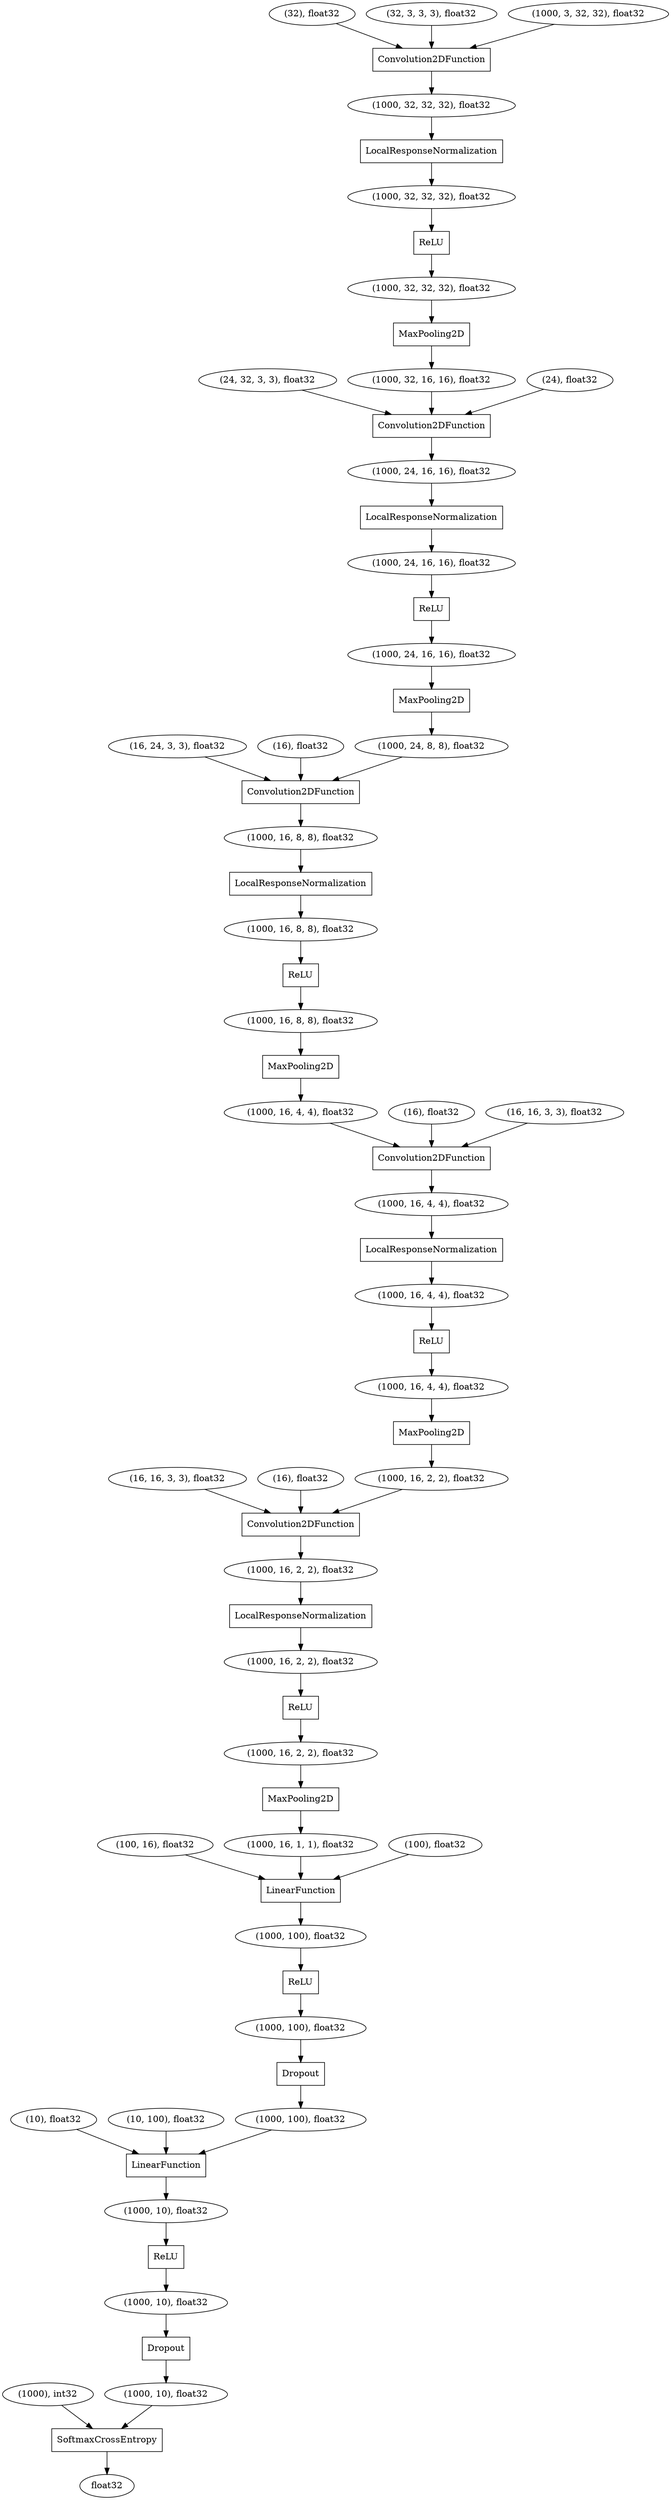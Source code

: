 digraph graphname{140419866703888 [shape="box",label="LinearFunction"];140419866703952 [shape="oval",label="(1000, 10), float32"];140419867304784 [shape="oval",label="(24, 32, 3, 3), float32"];140419866528784 [shape="oval",label="(1000, 16, 8, 8), float32"];140419866704016 [shape="box",label="ReLU"];140419866527568 [shape="box",label="Convolution2DFunction"];140419866527952 [shape="box",label="ReLU"];140419869363920 [shape="box",label="LocalResponseNormalization"];140419868981392 [shape="box",label="MaxPooling2D"];140419866704144 [shape="oval",label="(1000, 10), float32"];140419866263888 [shape="oval",label="(16, 16, 3, 3), float32"];140419866528144 [shape="oval",label="(1000, 16, 8, 8), float32"];140419867304400 [shape="oval",label="(16, 24, 3, 3), float32"];140419868981328 [shape="oval",label="(1000, 16, 4, 4), float32"];140419867305552 [shape="oval",label="(32), float32"];140419866704400 [shape="oval",label="float32"];140419866529360 [shape="box",label="MaxPooling2D"];140419866704464 [shape="box",label="SoftmaxCrossEntropy"];140419866527504 [shape="box",label="Convolution2DFunction"];140419866528400 [shape="oval",label="(10), float32"];140419866226576 [shape="oval",label="(16), float32"];140419866669712 [shape="box",label="MaxPooling2D"];140419915843024 [shape="box",label="Convolution2DFunction"];140419866526672 [shape="box",label="LocalResponseNormalization"];140419866704656 [shape="oval",label="(1000, 10), float32"];140419866529232 [shape="box",label="LocalResponseNormalization"];140419866528592 [shape="oval",label="(16), float32"];140420246997136 [shape="oval",label="(1000, 16, 2, 2), float32"];140419869420432 [shape="box",label="ReLU"];140419869420496 [shape="oval",label="(1000, 16, 4, 4), float32"];140419866526544 [shape="box",label="LocalResponseNormalization"];140419866528080 [shape="oval",label="(1000, 32, 16, 16), float32"];140419866526736 [shape="oval",label="(1000), int32"];140419866311696 [shape="oval",label="(32, 3, 3, 3), float32"];140419866525968 [shape="oval",label="(1000, 32, 32, 32), float32"];140419869361232 [shape="oval",label="(1000, 16, 4, 4), float32"];140419866528656 [shape="box",label="Convolution2DFunction"];140419866526224 [shape="box",label="LinearFunction"];140419869361296 [shape="oval",label="(1000, 16, 4, 4), float32"];140419866526928 [shape="oval",label="(1000, 24, 8, 8), float32"];140419867305040 [shape="oval",label="(24), float32"];140419866527248 [shape="oval",label="(1000, 32, 32, 32), float32"];140419866525840 [shape="oval",label="(1000, 32, 32, 32), float32"];140419866703184 [shape="box",label="ReLU"];140419866225552 [shape="oval",label="(16), float32"];140419866703248 [shape="oval",label="(1000, 16, 2, 2), float32"];140419866527440 [shape="oval",label="(1000, 24, 16, 16), float32"];140419866528272 [shape="oval",label="(100, 16), float32"];140419866703312 [shape="oval",label="(1000, 16, 1, 1), float32"];140419866526800 [shape="box",label="ReLU"];140419866528336 [shape="oval",label="(10, 100), float32"];140419866703376 [shape="oval",label="(1000, 100), float32"];140419866528848 [shape="box",label="MaxPooling2D"];140419869244944 [shape="box",label="ReLU"];140419866528464 [shape="oval",label="(1000, 24, 16, 16), float32"];140419866703440 [shape="oval",label="(1000, 100), float32"];140419866528016 [shape="box",label="ReLU"];140419866703504 [shape="box",label="Dropout"];140419866669200 [shape="oval",label="(1000, 16, 8, 8), float32"];140419869245136 [shape="box",label="LocalResponseNormalization"];140419869245392 [shape="oval",label="(1000, 16, 2, 2), float32"];140419866224976 [shape="oval",label="(16, 16, 3, 3), float32"];140419866703632 [shape="oval",label="(1000, 100), float32"];140419866527632 [shape="oval",label="(1000, 3, 32, 32), float32"];140420246998864 [shape="box",label="Convolution2DFunction"];140419869245072 [shape="oval",label="(1000, 16, 2, 2), float32"];140419869245328 [shape="box",label="MaxPooling2D"];140419866529680 [shape="oval",label="(1000, 24, 16, 16), float32"];140419866703824 [shape="box",label="Dropout"];140419866527056 [shape="oval",label="(100), float32"];140419866703952 -> 140419866704016;140419866528016 -> 140419866528464;140419869245072 -> 140419869244944;140419868981328 -> 140419868981392;140419866525968 -> 140419866526800;140419866704656 -> 140419866703824;140419866528080 -> 140419866527504;140419866669200 -> 140419866669712;140419866703248 -> 140419869245328;140419866703312 -> 140419866526224;140419866527504 -> 140419866527440;140419866703376 -> 140419866703504;140419866669712 -> 140419869361232;140419869420496 -> 140419869420432;140419866528592 -> 140420246998864;140419867305552 -> 140419866527568;140419866703824 -> 140419866704144;140419866528400 -> 140419866703888;140419866527440 -> 140419866529232;140419866703888 -> 140419866703952;140419869420432 -> 140419868981328;140419866528656 -> 140419866528784;140419866703632 -> 140419866703888;140419866526672 -> 140419866525968;140419866526224 -> 140419866703440;140419867304400 -> 140419866528656;140419866703504 -> 140419866703632;140419866527056 -> 140419866526224;140419866528336 -> 140419866703888;140419866527568 -> 140419866525840;140419866311696 -> 140419866527568;140419869361232 -> 140419915843024;140419869363920 -> 140419869420496;140419866528464 -> 140419866528848;140419866526800 -> 140419866527248;140419866527632 -> 140419866527568;140419869244944 -> 140419866703248;140419866527248 -> 140419866529360;140419866704144 -> 140419866704464;140419866225552 -> 140419915843024;140419866703184 -> 140419866703376;140419915843024 -> 140419869361296;140419866226576 -> 140419866528656;140419866528848 -> 140419866526928;140419866526736 -> 140419866704464;140419866525840 -> 140419866526672;140419866704016 -> 140419866704656;140419866527952 -> 140419866669200;140419866526928 -> 140419866528656;140419866704464 -> 140419866704400;140419866528784 -> 140419866526544;140420246997136 -> 140420246998864;140419866529680 -> 140419866528016;140419869245328 -> 140419866703312;140419866263888 -> 140420246998864;140419866529360 -> 140419866528080;140419868981392 -> 140420246997136;140420246998864 -> 140419869245392;140419866224976 -> 140419915843024;140419867304784 -> 140419866527504;140419866526544 -> 140419866528144;140419866528144 -> 140419866527952;140419866703440 -> 140419866703184;140419867305040 -> 140419866527504;140419869245136 -> 140419869245072;140419866529232 -> 140419866529680;140419869361296 -> 140419869363920;140419866528272 -> 140419866526224;140419869245392 -> 140419869245136;}